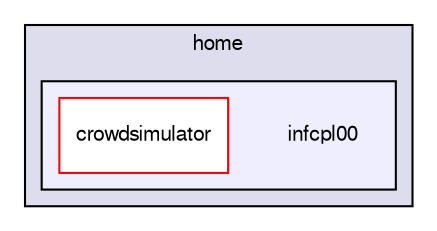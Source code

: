 digraph "infcpl00" {
  compound=true
  node [ fontsize="10", fontname="FreeSans"];
  edge [ labelfontsize="10", labelfontname="FreeSans"];
  subgraph clusterdir_75b82e7e4a5feb05200b9ad7adf06257 {
    graph [ bgcolor="#ddddee", pencolor="black", label="home" fontname="FreeSans", fontsize="10", URL="dir_75b82e7e4a5feb05200b9ad7adf06257.html"]
  subgraph clusterdir_c8b3e015ca46ea26afdbc5358157ff04 {
    graph [ bgcolor="#eeeeff", pencolor="black", label="" URL="dir_c8b3e015ca46ea26afdbc5358157ff04.html"];
    dir_c8b3e015ca46ea26afdbc5358157ff04 [shape=plaintext label="infcpl00"];
    dir_f5b081e3d4c1d337394682449efde3f8 [shape=box label="crowdsimulator" color="red" fillcolor="white" style="filled" URL="dir_f5b081e3d4c1d337394682449efde3f8.html"];
  }
  }
}
